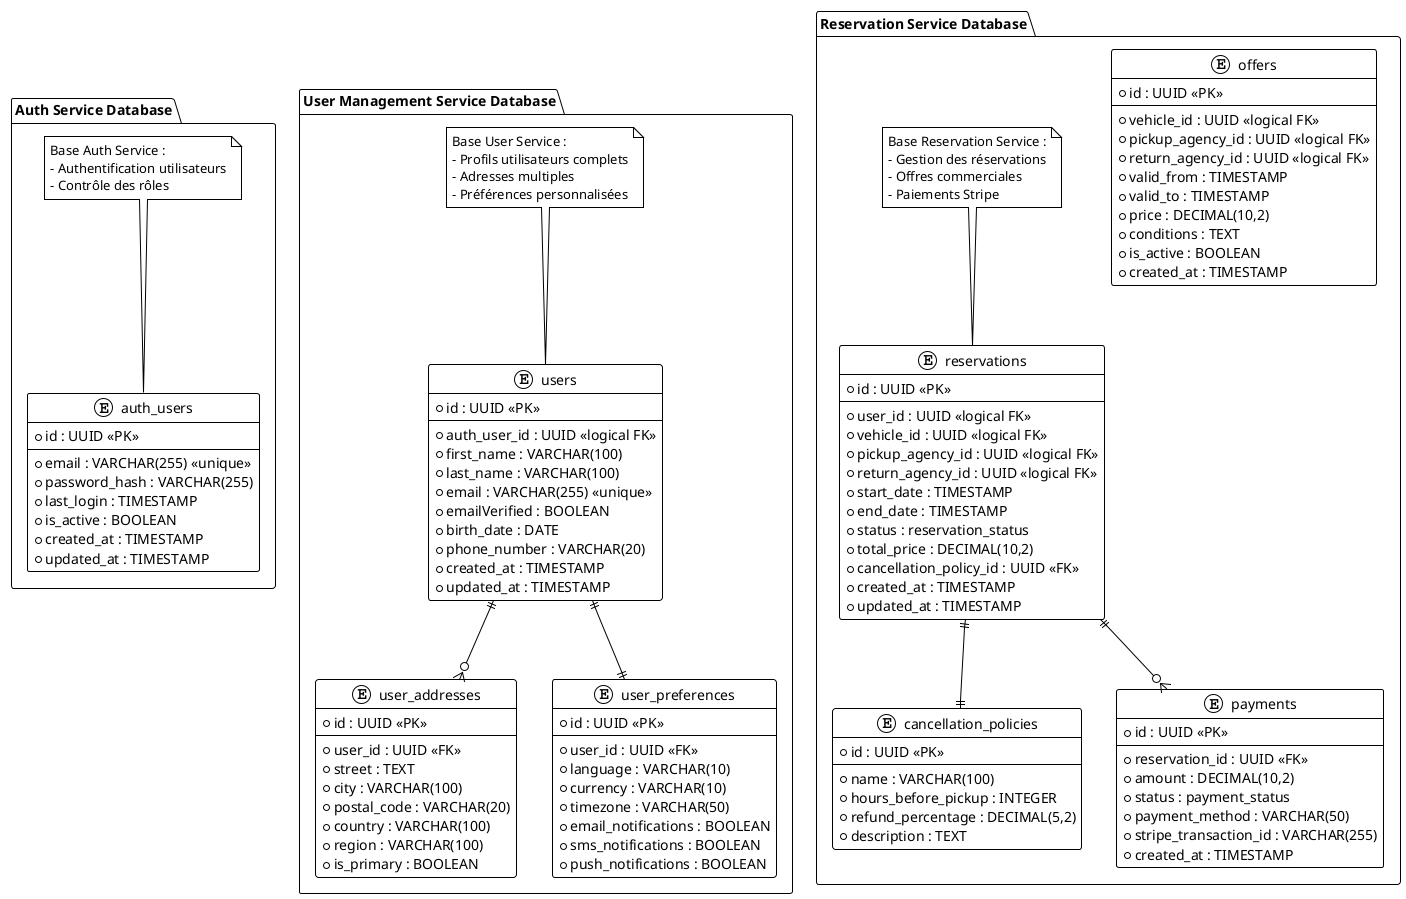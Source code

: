 @startuml Entités-Relations séparées par Microservices
!theme plain

package "Auth Service Database" {
  entity "auth_users" as auth_users {
    * id : UUID <<PK>>
    --
    * email : VARCHAR(255) <<unique>>
    * password_hash : VARCHAR(255)
    * last_login : TIMESTAMP
    * is_active : BOOLEAN
    * created_at : TIMESTAMP
    * updated_at : TIMESTAMP
  }

  note top of auth_users
    Base Auth Service :
    - Authentification utilisateurs
    - Contrôle des rôles
  end note
}

package "User Management Service Database" {
  entity "users" as users {
    * id : UUID <<PK>>
    --
    * auth_user_id : UUID <<logical FK>>
    * first_name : VARCHAR(100)
    * last_name : VARCHAR(100)
    * email : VARCHAR(255) <<unique>>
    * emailVerified : BOOLEAN
    * birth_date : DATE
    * phone_number : VARCHAR(20)
    * created_at : TIMESTAMP
    * updated_at : TIMESTAMP
  }
  
  entity "user_addresses" as user_addresses {
    * id : UUID <<PK>>
    --
    * user_id : UUID <<FK>>
    * street : TEXT
    * city : VARCHAR(100)
    * postal_code : VARCHAR(20)
    * country : VARCHAR(100)
    * region : VARCHAR(100)
    * is_primary : BOOLEAN
  }
  
  entity "user_preferences" as user_preferences {
    * id : UUID <<PK>>
    --
    * user_id : UUID <<FK>>
    * language : VARCHAR(10)
    * currency : VARCHAR(10)
    * timezone : VARCHAR(50)
    * email_notifications : BOOLEAN
    * sms_notifications : BOOLEAN
    * push_notifications : BOOLEAN
  }
  
  users ||--o{ user_addresses
  users ||--|| user_preferences
  
  note top of users
    Base User Service :
    - Profils utilisateurs complets
    - Adresses multiples
    - Préférences personnalisées
  end note
}


package "Reservation Service Database" {
  entity "reservations" as reservations {
    * id : UUID <<PK>>
    --
    * user_id : UUID <<logical FK>>
    * vehicle_id : UUID <<logical FK>>
    * pickup_agency_id : UUID <<logical FK>>
    * return_agency_id : UUID <<logical FK>>
    * start_date : TIMESTAMP
    * end_date : TIMESTAMP
    * status : reservation_status
    * total_price : DECIMAL(10,2)
    * cancellation_policy_id : UUID <<FK>>
    * created_at : TIMESTAMP
    * updated_at : TIMESTAMP
  }
  
  entity "offers" as offers {
    * id : UUID <<PK>>
    --
    * vehicle_id : UUID <<logical FK>>
    * pickup_agency_id : UUID <<logical FK>>
    * return_agency_id : UUID <<logical FK>>
    * valid_from : TIMESTAMP
    * valid_to : TIMESTAMP
    * price : DECIMAL(10,2)
    * conditions : TEXT
    * is_active : BOOLEAN
    * created_at : TIMESTAMP
  }
  
  entity "cancellation_policies" as cancellation_policies {
    * id : UUID <<PK>>
    --
    * name : VARCHAR(100)
    * hours_before_pickup : INTEGER
    * refund_percentage : DECIMAL(5,2)
    * description : TEXT
  }
  
  entity "payments" as payments {
    * id : UUID <<PK>>
    --
    * reservation_id : UUID <<FK>>
    * amount : DECIMAL(10,2)
    * status : payment_status
    * payment_method : VARCHAR(50)
    * stripe_transaction_id : VARCHAR(255)
    * created_at : TIMESTAMP
  }
  
  reservations ||--|| cancellation_policies
  reservations ||--o{ payments
  
  note top of reservations
    Base Reservation Service :
    - Gestion des réservations
    - Offres commerciales
    - Paiements Stripe
  end note
}

@enduml